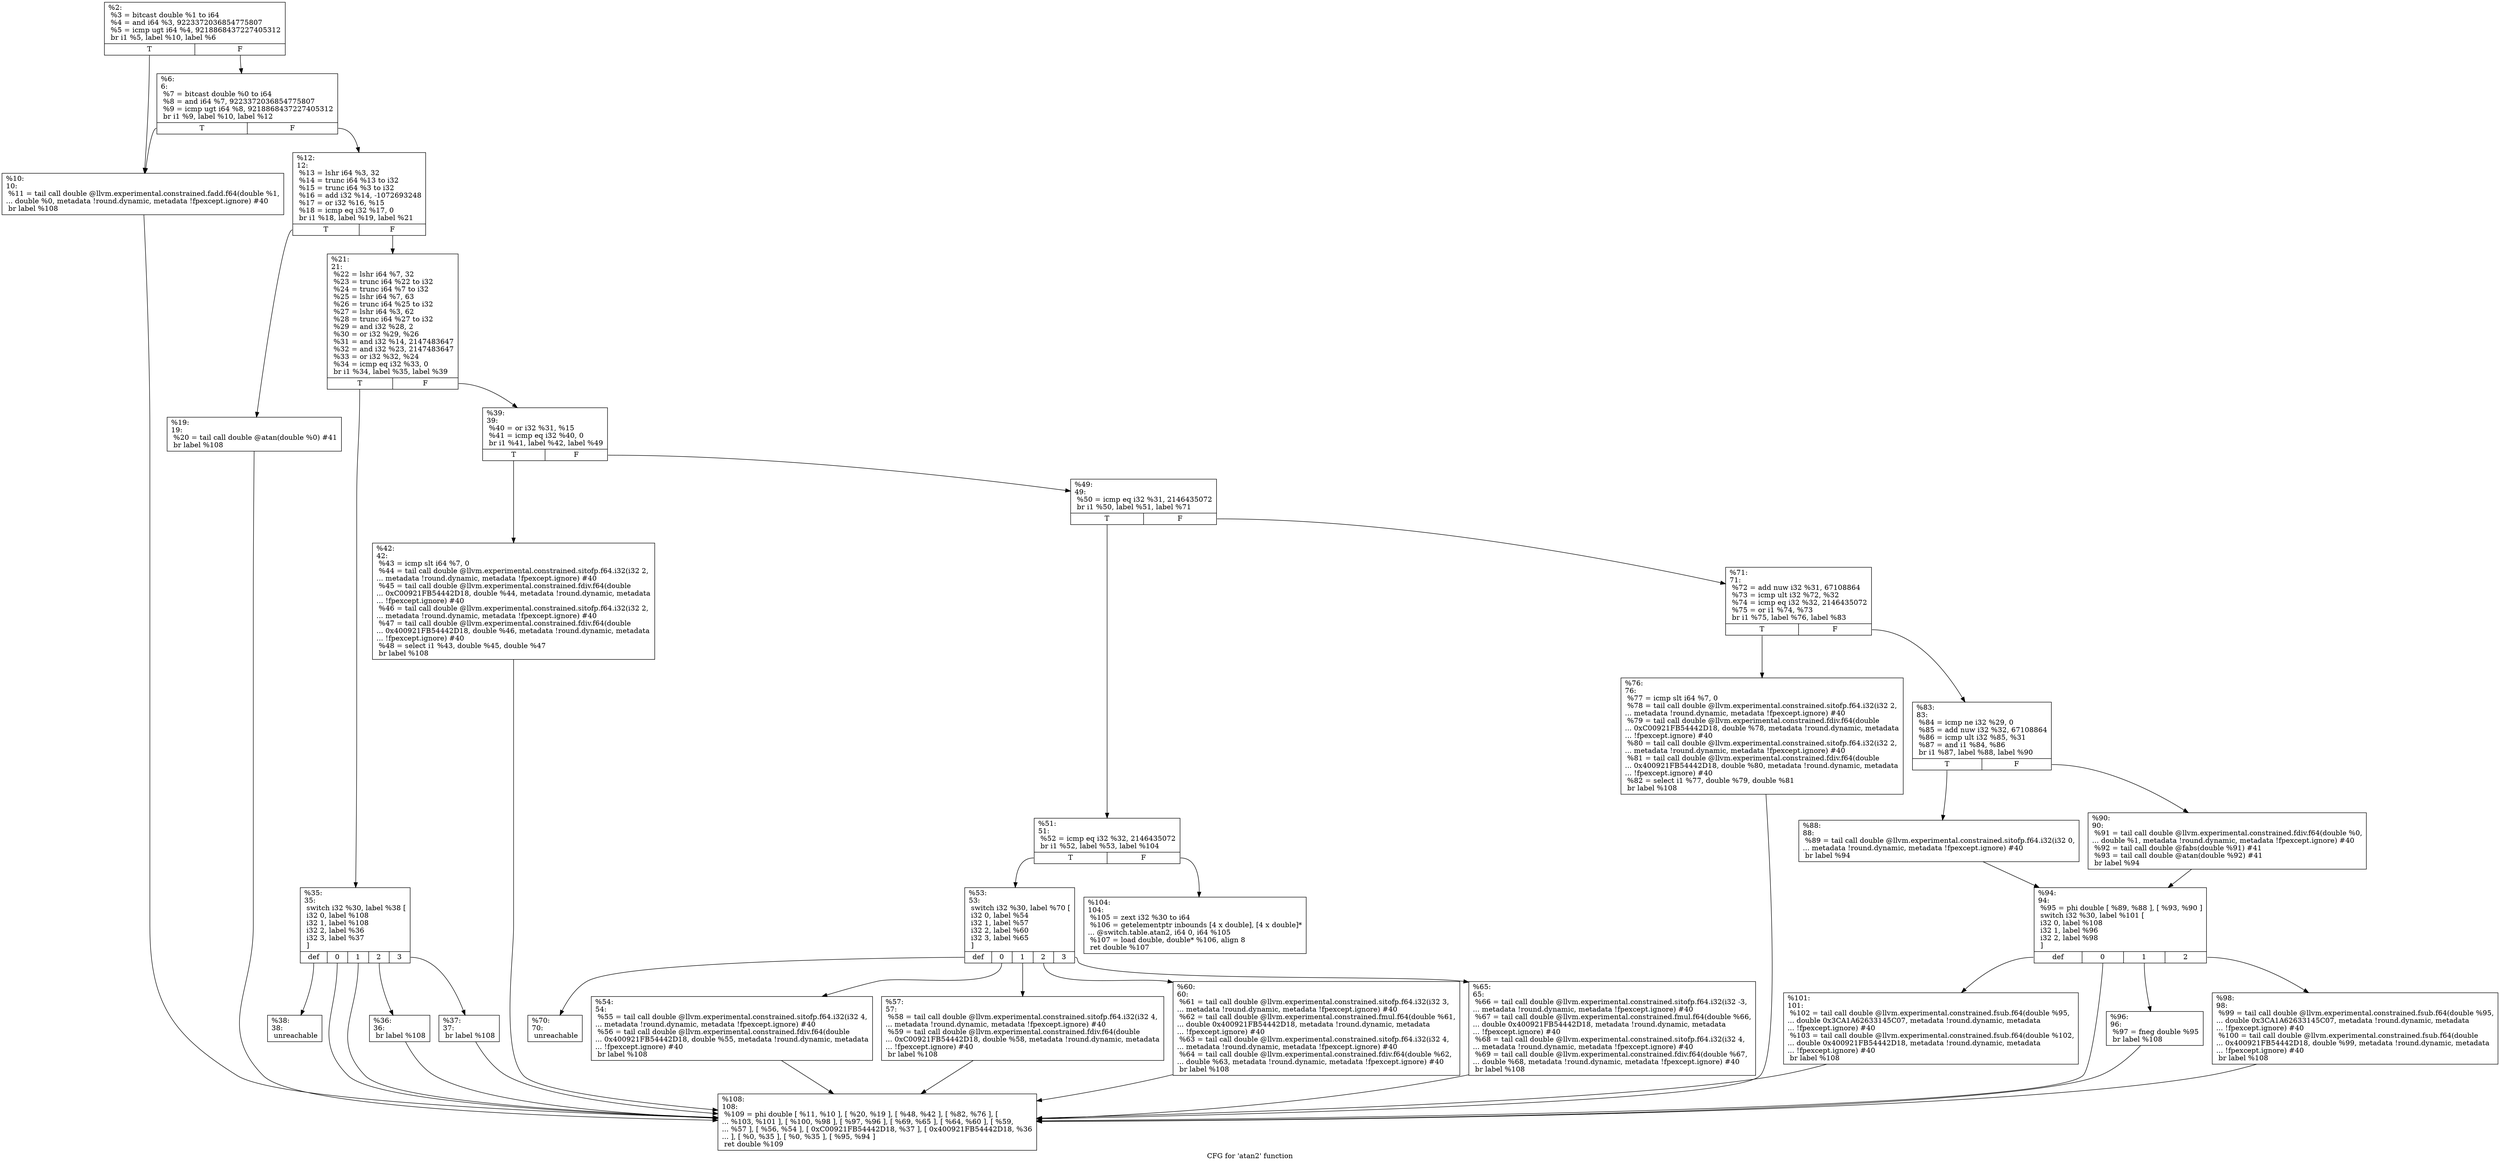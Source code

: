 digraph "CFG for 'atan2' function" {
	label="CFG for 'atan2' function";

	Node0x1165440 [shape=record,label="{%2:\l  %3 = bitcast double %1 to i64\l  %4 = and i64 %3, 9223372036854775807\l  %5 = icmp ugt i64 %4, 9218868437227405312\l  br i1 %5, label %10, label %6\l|{<s0>T|<s1>F}}"];
	Node0x1165440:s0 -> Node0x19b6270;
	Node0x1165440:s1 -> Node0x19b6220;
	Node0x19b6220 [shape=record,label="{%6:\l6:                                                \l  %7 = bitcast double %0 to i64\l  %8 = and i64 %7, 9223372036854775807\l  %9 = icmp ugt i64 %8, 9218868437227405312\l  br i1 %9, label %10, label %12\l|{<s0>T|<s1>F}}"];
	Node0x19b6220:s0 -> Node0x19b6270;
	Node0x19b6220:s1 -> Node0x19b62c0;
	Node0x19b6270 [shape=record,label="{%10:\l10:                                               \l  %11 = tail call double @llvm.experimental.constrained.fadd.f64(double %1,\l... double %0, metadata !round.dynamic, metadata !fpexcept.ignore) #40\l  br label %108\l}"];
	Node0x19b6270 -> Node0x19b6b30;
	Node0x19b62c0 [shape=record,label="{%12:\l12:                                               \l  %13 = lshr i64 %3, 32\l  %14 = trunc i64 %13 to i32\l  %15 = trunc i64 %3 to i32\l  %16 = add i32 %14, -1072693248\l  %17 = or i32 %16, %15\l  %18 = icmp eq i32 %17, 0\l  br i1 %18, label %19, label %21\l|{<s0>T|<s1>F}}"];
	Node0x19b62c0:s0 -> Node0x19b6310;
	Node0x19b62c0:s1 -> Node0x19b6360;
	Node0x19b6310 [shape=record,label="{%19:\l19:                                               \l  %20 = tail call double @atan(double %0) #41\l  br label %108\l}"];
	Node0x19b6310 -> Node0x19b6b30;
	Node0x19b6360 [shape=record,label="{%21:\l21:                                               \l  %22 = lshr i64 %7, 32\l  %23 = trunc i64 %22 to i32\l  %24 = trunc i64 %7 to i32\l  %25 = lshr i64 %7, 63\l  %26 = trunc i64 %25 to i32\l  %27 = lshr i64 %3, 62\l  %28 = trunc i64 %27 to i32\l  %29 = and i32 %28, 2\l  %30 = or i32 %29, %26\l  %31 = and i32 %14, 2147483647\l  %32 = and i32 %23, 2147483647\l  %33 = or i32 %32, %24\l  %34 = icmp eq i32 %33, 0\l  br i1 %34, label %35, label %39\l|{<s0>T|<s1>F}}"];
	Node0x19b6360:s0 -> Node0x19b63b0;
	Node0x19b6360:s1 -> Node0x19b64f0;
	Node0x19b63b0 [shape=record,label="{%35:\l35:                                               \l  switch i32 %30, label %38 [\l    i32 0, label %108\l    i32 1, label %108\l    i32 2, label %36\l    i32 3, label %37\l  ]\l|{<s0>def|<s1>0|<s2>1|<s3>2|<s4>3}}"];
	Node0x19b63b0:s0 -> Node0x19b64a0;
	Node0x19b63b0:s1 -> Node0x19b6b30;
	Node0x19b63b0:s2 -> Node0x19b6b30;
	Node0x19b63b0:s3 -> Node0x19b6400;
	Node0x19b63b0:s4 -> Node0x19b6450;
	Node0x19b6400 [shape=record,label="{%36:\l36:                                               \l  br label %108\l}"];
	Node0x19b6400 -> Node0x19b6b30;
	Node0x19b6450 [shape=record,label="{%37:\l37:                                               \l  br label %108\l}"];
	Node0x19b6450 -> Node0x19b6b30;
	Node0x19b64a0 [shape=record,label="{%38:\l38:                                               \l  unreachable\l}"];
	Node0x19b64f0 [shape=record,label="{%39:\l39:                                               \l  %40 = or i32 %31, %15\l  %41 = icmp eq i32 %40, 0\l  br i1 %41, label %42, label %49\l|{<s0>T|<s1>F}}"];
	Node0x19b64f0:s0 -> Node0x19b6540;
	Node0x19b64f0:s1 -> Node0x19b6590;
	Node0x19b6540 [shape=record,label="{%42:\l42:                                               \l  %43 = icmp slt i64 %7, 0\l  %44 = tail call double @llvm.experimental.constrained.sitofp.f64.i32(i32 2,\l... metadata !round.dynamic, metadata !fpexcept.ignore) #40\l  %45 = tail call double @llvm.experimental.constrained.fdiv.f64(double\l... 0xC00921FB54442D18, double %44, metadata !round.dynamic, metadata\l... !fpexcept.ignore) #40\l  %46 = tail call double @llvm.experimental.constrained.sitofp.f64.i32(i32 2,\l... metadata !round.dynamic, metadata !fpexcept.ignore) #40\l  %47 = tail call double @llvm.experimental.constrained.fdiv.f64(double\l... 0x400921FB54442D18, double %46, metadata !round.dynamic, metadata\l... !fpexcept.ignore) #40\l  %48 = select i1 %43, double %45, double %47\l  br label %108\l}"];
	Node0x19b6540 -> Node0x19b6b30;
	Node0x19b6590 [shape=record,label="{%49:\l49:                                               \l  %50 = icmp eq i32 %31, 2146435072\l  br i1 %50, label %51, label %71\l|{<s0>T|<s1>F}}"];
	Node0x19b6590:s0 -> Node0x19b65e0;
	Node0x19b6590:s1 -> Node0x19b6810;
	Node0x19b65e0 [shape=record,label="{%51:\l51:                                               \l  %52 = icmp eq i32 %32, 2146435072\l  br i1 %52, label %53, label %104\l|{<s0>T|<s1>F}}"];
	Node0x19b65e0:s0 -> Node0x19b6630;
	Node0x19b65e0:s1 -> Node0x19b6ae0;
	Node0x19b6630 [shape=record,label="{%53:\l53:                                               \l  switch i32 %30, label %70 [\l    i32 0, label %54\l    i32 1, label %57\l    i32 2, label %60\l    i32 3, label %65\l  ]\l|{<s0>def|<s1>0|<s2>1|<s3>2|<s4>3}}"];
	Node0x19b6630:s0 -> Node0x19b67c0;
	Node0x19b6630:s1 -> Node0x19b6680;
	Node0x19b6630:s2 -> Node0x19b66d0;
	Node0x19b6630:s3 -> Node0x19b6720;
	Node0x19b6630:s4 -> Node0x19b6770;
	Node0x19b6680 [shape=record,label="{%54:\l54:                                               \l  %55 = tail call double @llvm.experimental.constrained.sitofp.f64.i32(i32 4,\l... metadata !round.dynamic, metadata !fpexcept.ignore) #40\l  %56 = tail call double @llvm.experimental.constrained.fdiv.f64(double\l... 0x400921FB54442D18, double %55, metadata !round.dynamic, metadata\l... !fpexcept.ignore) #40\l  br label %108\l}"];
	Node0x19b6680 -> Node0x19b6b30;
	Node0x19b66d0 [shape=record,label="{%57:\l57:                                               \l  %58 = tail call double @llvm.experimental.constrained.sitofp.f64.i32(i32 4,\l... metadata !round.dynamic, metadata !fpexcept.ignore) #40\l  %59 = tail call double @llvm.experimental.constrained.fdiv.f64(double\l... 0xC00921FB54442D18, double %58, metadata !round.dynamic, metadata\l... !fpexcept.ignore) #40\l  br label %108\l}"];
	Node0x19b66d0 -> Node0x19b6b30;
	Node0x19b6720 [shape=record,label="{%60:\l60:                                               \l  %61 = tail call double @llvm.experimental.constrained.sitofp.f64.i32(i32 3,\l... metadata !round.dynamic, metadata !fpexcept.ignore) #40\l  %62 = tail call double @llvm.experimental.constrained.fmul.f64(double %61,\l... double 0x400921FB54442D18, metadata !round.dynamic, metadata\l... !fpexcept.ignore) #40\l  %63 = tail call double @llvm.experimental.constrained.sitofp.f64.i32(i32 4,\l... metadata !round.dynamic, metadata !fpexcept.ignore) #40\l  %64 = tail call double @llvm.experimental.constrained.fdiv.f64(double %62,\l... double %63, metadata !round.dynamic, metadata !fpexcept.ignore) #40\l  br label %108\l}"];
	Node0x19b6720 -> Node0x19b6b30;
	Node0x19b6770 [shape=record,label="{%65:\l65:                                               \l  %66 = tail call double @llvm.experimental.constrained.sitofp.f64.i32(i32 -3,\l... metadata !round.dynamic, metadata !fpexcept.ignore) #40\l  %67 = tail call double @llvm.experimental.constrained.fmul.f64(double %66,\l... double 0x400921FB54442D18, metadata !round.dynamic, metadata\l... !fpexcept.ignore) #40\l  %68 = tail call double @llvm.experimental.constrained.sitofp.f64.i32(i32 4,\l... metadata !round.dynamic, metadata !fpexcept.ignore) #40\l  %69 = tail call double @llvm.experimental.constrained.fdiv.f64(double %67,\l... double %68, metadata !round.dynamic, metadata !fpexcept.ignore) #40\l  br label %108\l}"];
	Node0x19b6770 -> Node0x19b6b30;
	Node0x19b67c0 [shape=record,label="{%70:\l70:                                               \l  unreachable\l}"];
	Node0x19b6810 [shape=record,label="{%71:\l71:                                               \l  %72 = add nuw i32 %31, 67108864\l  %73 = icmp ult i32 %72, %32\l  %74 = icmp eq i32 %32, 2146435072\l  %75 = or i1 %74, %73\l  br i1 %75, label %76, label %83\l|{<s0>T|<s1>F}}"];
	Node0x19b6810:s0 -> Node0x19b6860;
	Node0x19b6810:s1 -> Node0x19b68b0;
	Node0x19b6860 [shape=record,label="{%76:\l76:                                               \l  %77 = icmp slt i64 %7, 0\l  %78 = tail call double @llvm.experimental.constrained.sitofp.f64.i32(i32 2,\l... metadata !round.dynamic, metadata !fpexcept.ignore) #40\l  %79 = tail call double @llvm.experimental.constrained.fdiv.f64(double\l... 0xC00921FB54442D18, double %78, metadata !round.dynamic, metadata\l... !fpexcept.ignore) #40\l  %80 = tail call double @llvm.experimental.constrained.sitofp.f64.i32(i32 2,\l... metadata !round.dynamic, metadata !fpexcept.ignore) #40\l  %81 = tail call double @llvm.experimental.constrained.fdiv.f64(double\l... 0x400921FB54442D18, double %80, metadata !round.dynamic, metadata\l... !fpexcept.ignore) #40\l  %82 = select i1 %77, double %79, double %81\l  br label %108\l}"];
	Node0x19b6860 -> Node0x19b6b30;
	Node0x19b68b0 [shape=record,label="{%83:\l83:                                               \l  %84 = icmp ne i32 %29, 0\l  %85 = add nuw i32 %32, 67108864\l  %86 = icmp ult i32 %85, %31\l  %87 = and i1 %84, %86\l  br i1 %87, label %88, label %90\l|{<s0>T|<s1>F}}"];
	Node0x19b68b0:s0 -> Node0x19b6900;
	Node0x19b68b0:s1 -> Node0x19b6950;
	Node0x19b6900 [shape=record,label="{%88:\l88:                                               \l  %89 = tail call double @llvm.experimental.constrained.sitofp.f64.i32(i32 0,\l... metadata !round.dynamic, metadata !fpexcept.ignore) #40\l  br label %94\l}"];
	Node0x19b6900 -> Node0x19b69a0;
	Node0x19b6950 [shape=record,label="{%90:\l90:                                               \l  %91 = tail call double @llvm.experimental.constrained.fdiv.f64(double %0,\l... double %1, metadata !round.dynamic, metadata !fpexcept.ignore) #40\l  %92 = tail call double @fabs(double %91) #41\l  %93 = tail call double @atan(double %92) #41\l  br label %94\l}"];
	Node0x19b6950 -> Node0x19b69a0;
	Node0x19b69a0 [shape=record,label="{%94:\l94:                                               \l  %95 = phi double [ %89, %88 ], [ %93, %90 ]\l  switch i32 %30, label %101 [\l    i32 0, label %108\l    i32 1, label %96\l    i32 2, label %98\l  ]\l|{<s0>def|<s1>0|<s2>1|<s3>2}}"];
	Node0x19b69a0:s0 -> Node0x19b6a90;
	Node0x19b69a0:s1 -> Node0x19b6b30;
	Node0x19b69a0:s2 -> Node0x19b69f0;
	Node0x19b69a0:s3 -> Node0x19b6a40;
	Node0x19b69f0 [shape=record,label="{%96:\l96:                                               \l  %97 = fneg double %95\l  br label %108\l}"];
	Node0x19b69f0 -> Node0x19b6b30;
	Node0x19b6a40 [shape=record,label="{%98:\l98:                                               \l  %99 = tail call double @llvm.experimental.constrained.fsub.f64(double %95,\l... double 0x3CA1A62633145C07, metadata !round.dynamic, metadata\l... !fpexcept.ignore) #40\l  %100 = tail call double @llvm.experimental.constrained.fsub.f64(double\l... 0x400921FB54442D18, double %99, metadata !round.dynamic, metadata\l... !fpexcept.ignore) #40\l  br label %108\l}"];
	Node0x19b6a40 -> Node0x19b6b30;
	Node0x19b6a90 [shape=record,label="{%101:\l101:                                              \l  %102 = tail call double @llvm.experimental.constrained.fsub.f64(double %95,\l... double 0x3CA1A62633145C07, metadata !round.dynamic, metadata\l... !fpexcept.ignore) #40\l  %103 = tail call double @llvm.experimental.constrained.fsub.f64(double %102,\l... double 0x400921FB54442D18, metadata !round.dynamic, metadata\l... !fpexcept.ignore) #40\l  br label %108\l}"];
	Node0x19b6a90 -> Node0x19b6b30;
	Node0x19b6ae0 [shape=record,label="{%104:\l104:                                              \l  %105 = zext i32 %30 to i64\l  %106 = getelementptr inbounds [4 x double], [4 x double]*\l... @switch.table.atan2, i64 0, i64 %105\l  %107 = load double, double* %106, align 8\l  ret double %107\l}"];
	Node0x19b6b30 [shape=record,label="{%108:\l108:                                              \l  %109 = phi double [ %11, %10 ], [ %20, %19 ], [ %48, %42 ], [ %82, %76 ], [\l... %103, %101 ], [ %100, %98 ], [ %97, %96 ], [ %69, %65 ], [ %64, %60 ], [ %59,\l... %57 ], [ %56, %54 ], [ 0xC00921FB54442D18, %37 ], [ 0x400921FB54442D18, %36\l... ], [ %0, %35 ], [ %0, %35 ], [ %95, %94 ]\l  ret double %109\l}"];
}

